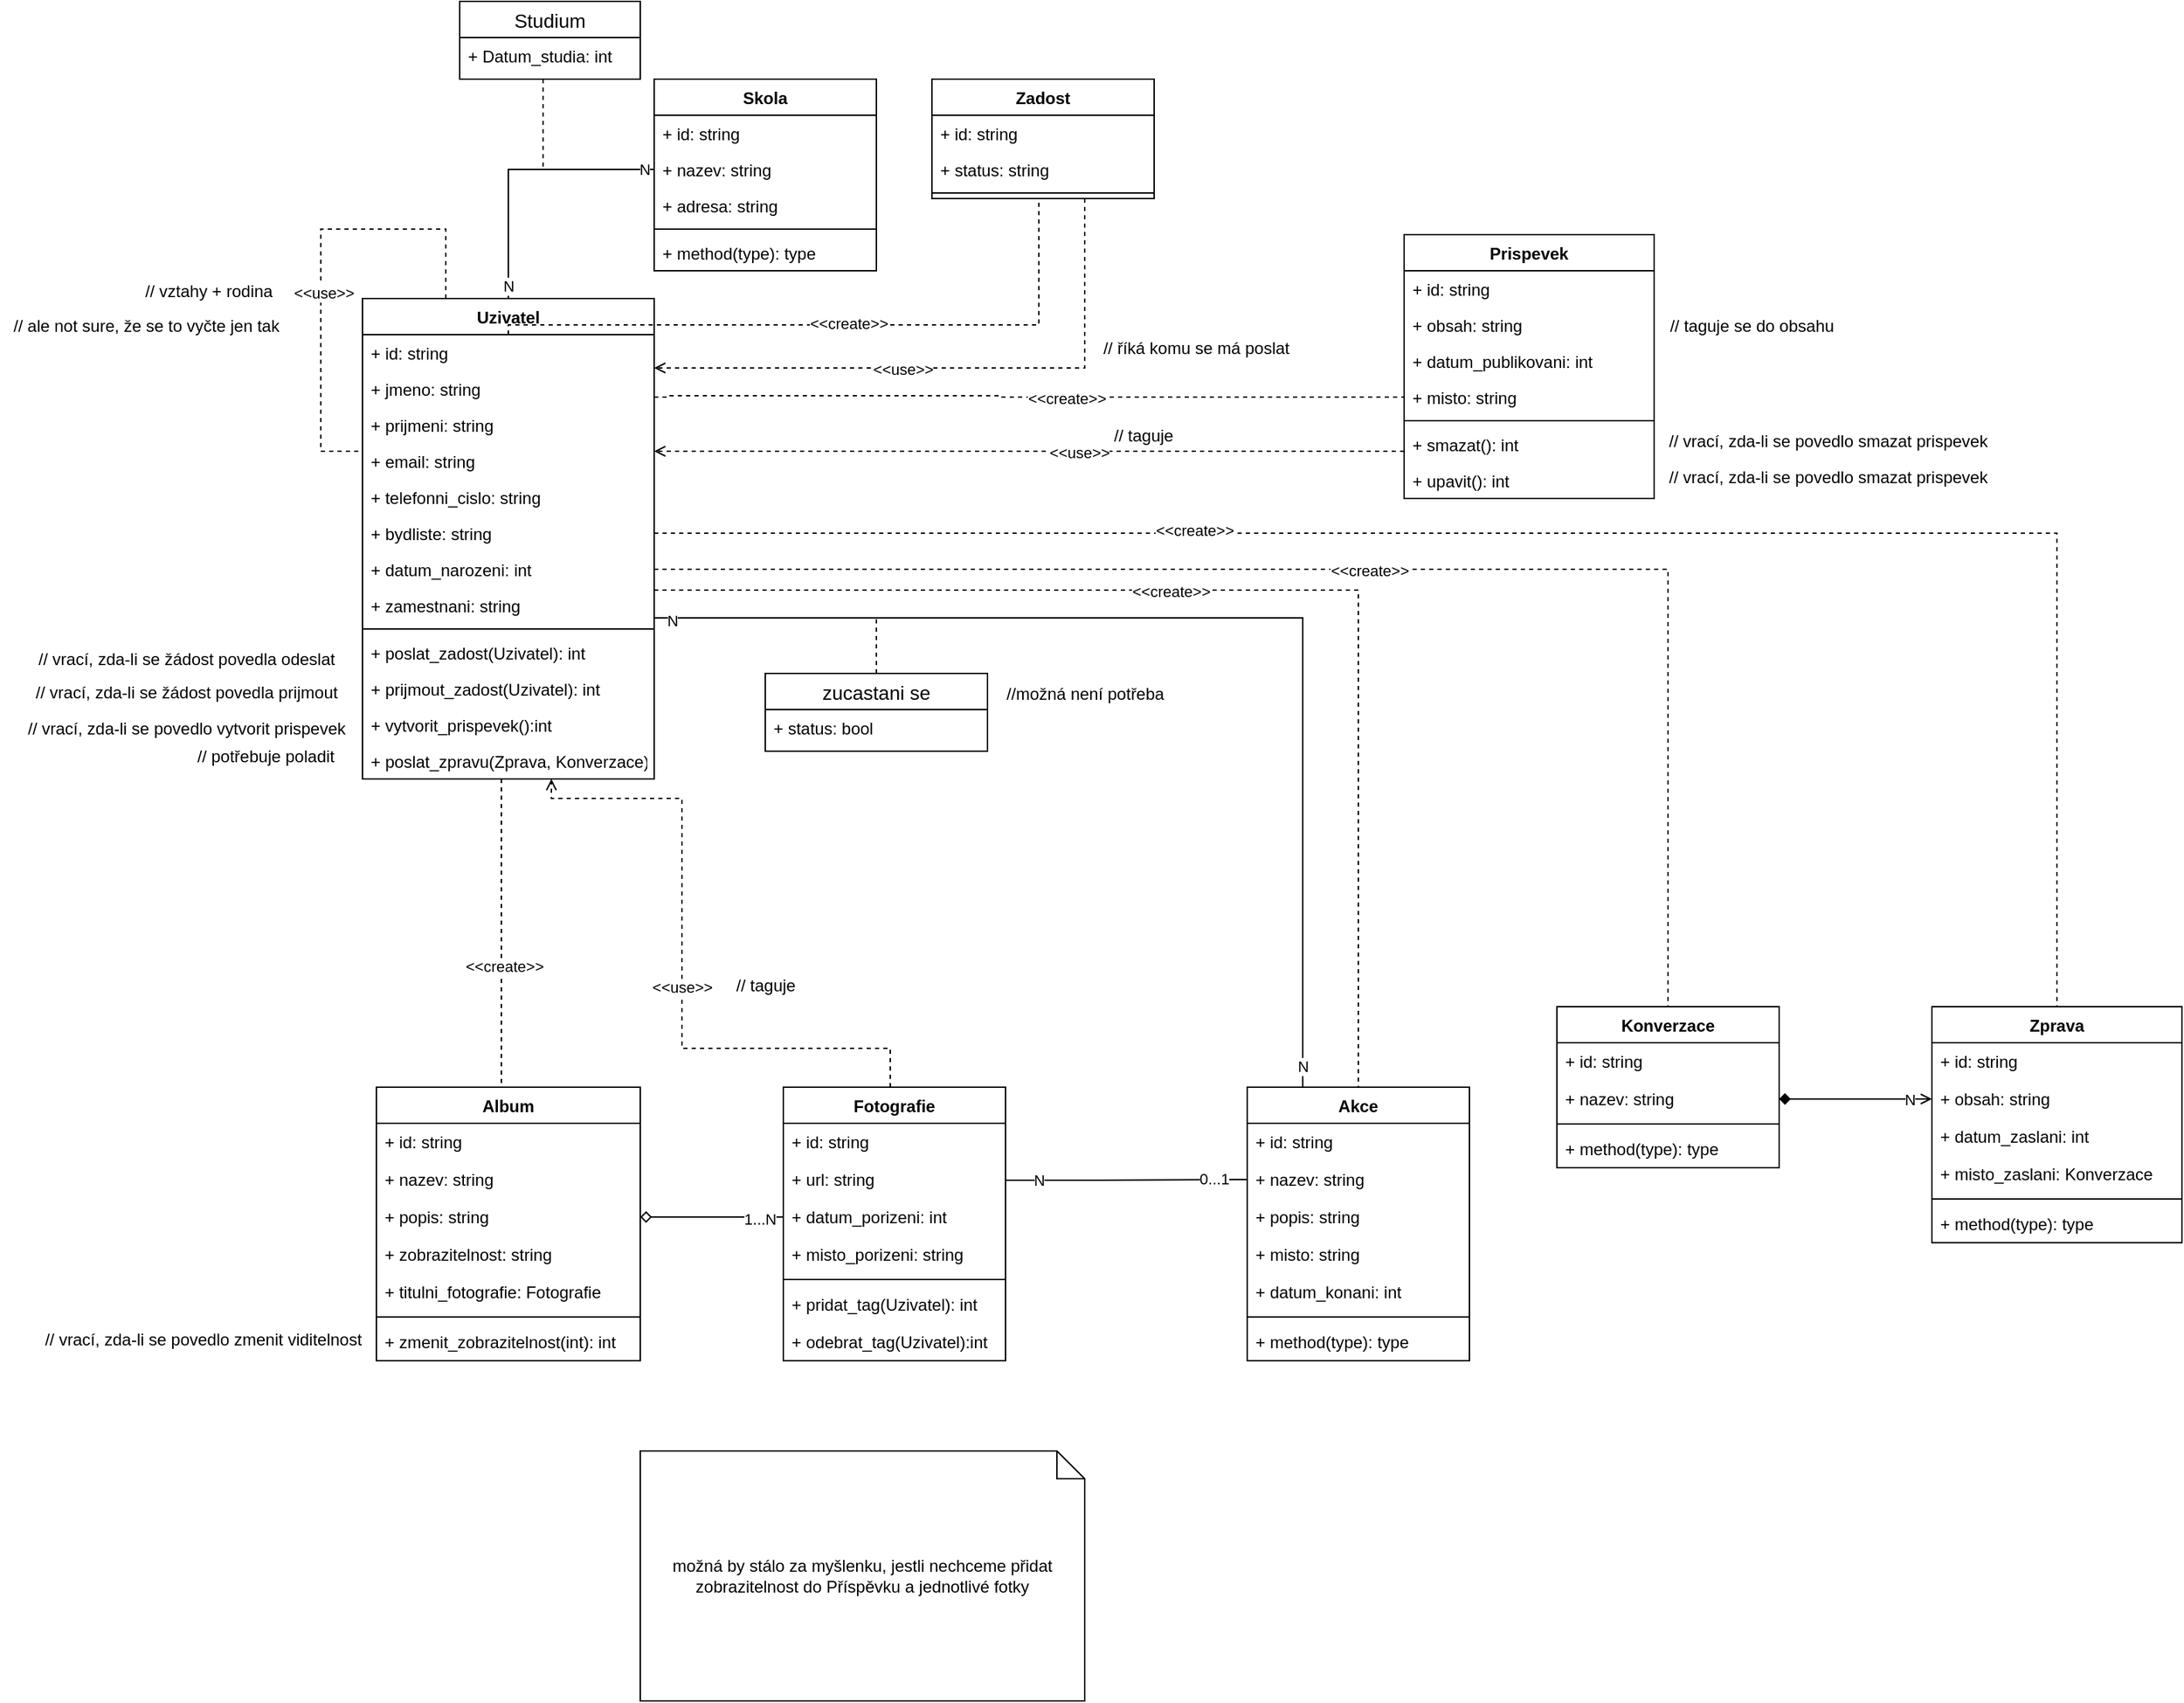 <mxfile version="20.3.0" type="device"><diagram id="ahfpM7nU-8rFgFRCxepS" name="Stránka-1"><mxGraphModel dx="2047" dy="1980" grid="1" gridSize="10" guides="1" tooltips="1" connect="1" arrows="1" fold="1" page="1" pageScale="1" pageWidth="827" pageHeight="1169" math="0" shadow="0"><root><mxCell id="0"/><mxCell id="1" parent="0"/><mxCell id="j2ixbCVCf6OGfGBavzqQ-22" style="edgeStyle=orthogonalEdgeStyle;rounded=0;orthogonalLoop=1;jettySize=auto;html=1;entryX=0;entryY=0.5;entryDx=0;entryDy=0;startArrow=none;startFill=0;endArrow=none;endFill=0;" edge="1" parent="1" source="51pEO4y-5-V5X2dyhXa4-27" target="51pEO4y-5-V5X2dyhXa4-32"><mxGeometry relative="1" as="geometry"/></mxCell><mxCell id="j2ixbCVCf6OGfGBavzqQ-37" value="N" style="edgeLabel;html=1;align=center;verticalAlign=middle;resizable=0;points=[];" vertex="1" connectable="0" parent="j2ixbCVCf6OGfGBavzqQ-22"><mxGeometry x="-0.909" relative="1" as="geometry"><mxPoint as="offset"/></mxGeometry></mxCell><mxCell id="j2ixbCVCf6OGfGBavzqQ-38" value="N" style="edgeLabel;html=1;align=center;verticalAlign=middle;resizable=0;points=[];" vertex="1" connectable="0" parent="j2ixbCVCf6OGfGBavzqQ-22"><mxGeometry x="0.923" relative="1" as="geometry"><mxPoint as="offset"/></mxGeometry></mxCell><mxCell id="51pEO4y-5-V5X2dyhXa4-27" value="Uzivatel" style="swimlane;fontStyle=1;align=center;verticalAlign=top;childLayout=stackLayout;horizontal=1;startSize=26;horizontalStack=0;resizeParent=1;resizeParentMax=0;resizeLast=0;collapsible=1;marginBottom=0;" parent="1" vertex="1"><mxGeometry x="30" y="140" width="210" height="346" as="geometry"/></mxCell><mxCell id="51pEO4y-5-V5X2dyhXa4-28" value="+ id: string" style="text;strokeColor=none;fillColor=none;align=left;verticalAlign=top;spacingLeft=4;spacingRight=4;overflow=hidden;rotatable=0;points=[[0,0.5],[1,0.5]];portConstraint=eastwest;" parent="51pEO4y-5-V5X2dyhXa4-27" vertex="1"><mxGeometry y="26" width="210" height="26" as="geometry"/></mxCell><mxCell id="51pEO4y-5-V5X2dyhXa4-70" value="+ jmeno: string" style="text;strokeColor=none;fillColor=none;align=left;verticalAlign=top;spacingLeft=4;spacingRight=4;overflow=hidden;rotatable=0;points=[[0,0.5],[1,0.5]];portConstraint=eastwest;" parent="51pEO4y-5-V5X2dyhXa4-27" vertex="1"><mxGeometry y="52" width="210" height="26" as="geometry"/></mxCell><mxCell id="51pEO4y-5-V5X2dyhXa4-63" value="+ prijmeni: string" style="text;strokeColor=none;fillColor=none;align=left;verticalAlign=top;spacingLeft=4;spacingRight=4;overflow=hidden;rotatable=0;points=[[0,0.5],[1,0.5]];portConstraint=eastwest;" parent="51pEO4y-5-V5X2dyhXa4-27" vertex="1"><mxGeometry y="78" width="210" height="26" as="geometry"/></mxCell><mxCell id="51pEO4y-5-V5X2dyhXa4-64" value="+ email: string" style="text;strokeColor=none;fillColor=none;align=left;verticalAlign=top;spacingLeft=4;spacingRight=4;overflow=hidden;rotatable=0;points=[[0,0.5],[1,0.5]];portConstraint=eastwest;" parent="51pEO4y-5-V5X2dyhXa4-27" vertex="1"><mxGeometry y="104" width="210" height="26" as="geometry"/></mxCell><mxCell id="51pEO4y-5-V5X2dyhXa4-65" value="+ telefonni_cislo: string" style="text;strokeColor=none;fillColor=none;align=left;verticalAlign=top;spacingLeft=4;spacingRight=4;overflow=hidden;rotatable=0;points=[[0,0.5],[1,0.5]];portConstraint=eastwest;" parent="51pEO4y-5-V5X2dyhXa4-27" vertex="1"><mxGeometry y="130" width="210" height="26" as="geometry"/></mxCell><mxCell id="51pEO4y-5-V5X2dyhXa4-66" value="+ bydliste: string" style="text;strokeColor=none;fillColor=none;align=left;verticalAlign=top;spacingLeft=4;spacingRight=4;overflow=hidden;rotatable=0;points=[[0,0.5],[1,0.5]];portConstraint=eastwest;" parent="51pEO4y-5-V5X2dyhXa4-27" vertex="1"><mxGeometry y="156" width="210" height="26" as="geometry"/></mxCell><mxCell id="51pEO4y-5-V5X2dyhXa4-67" value="+ datum_narozeni: int" style="text;strokeColor=none;fillColor=none;align=left;verticalAlign=top;spacingLeft=4;spacingRight=4;overflow=hidden;rotatable=0;points=[[0,0.5],[1,0.5]];portConstraint=eastwest;" parent="51pEO4y-5-V5X2dyhXa4-27" vertex="1"><mxGeometry y="182" width="210" height="26" as="geometry"/></mxCell><mxCell id="51pEO4y-5-V5X2dyhXa4-68" value="+ zamestnani: string" style="text;strokeColor=none;fillColor=none;align=left;verticalAlign=top;spacingLeft=4;spacingRight=4;overflow=hidden;rotatable=0;points=[[0,0.5],[1,0.5]];portConstraint=eastwest;" parent="51pEO4y-5-V5X2dyhXa4-27" vertex="1"><mxGeometry y="208" width="210" height="26" as="geometry"/></mxCell><mxCell id="51pEO4y-5-V5X2dyhXa4-29" value="" style="line;strokeWidth=1;fillColor=none;align=left;verticalAlign=middle;spacingTop=-1;spacingLeft=3;spacingRight=3;rotatable=0;labelPosition=right;points=[];portConstraint=eastwest;strokeColor=inherit;" parent="51pEO4y-5-V5X2dyhXa4-27" vertex="1"><mxGeometry y="234" width="210" height="8" as="geometry"/></mxCell><mxCell id="51pEO4y-5-V5X2dyhXa4-30" value="+ poslat_zadost(Uzivatel): int" style="text;strokeColor=none;fillColor=none;align=left;verticalAlign=top;spacingLeft=4;spacingRight=4;overflow=hidden;rotatable=0;points=[[0,0.5],[1,0.5]];portConstraint=eastwest;" parent="51pEO4y-5-V5X2dyhXa4-27" vertex="1"><mxGeometry y="242" width="210" height="26" as="geometry"/></mxCell><mxCell id="j2ixbCVCf6OGfGBavzqQ-55" value="+ prijmout_zadost(Uzivatel): int" style="text;strokeColor=none;fillColor=none;align=left;verticalAlign=top;spacingLeft=4;spacingRight=4;overflow=hidden;rotatable=0;points=[[0,0.5],[1,0.5]];portConstraint=eastwest;" vertex="1" parent="51pEO4y-5-V5X2dyhXa4-27"><mxGeometry y="268" width="210" height="26" as="geometry"/></mxCell><mxCell id="j2ixbCVCf6OGfGBavzqQ-61" value="+ vytvorit_prispevek():int" style="text;strokeColor=none;fillColor=none;align=left;verticalAlign=top;spacingLeft=4;spacingRight=4;overflow=hidden;rotatable=0;points=[[0,0.5],[1,0.5]];portConstraint=eastwest;" vertex="1" parent="51pEO4y-5-V5X2dyhXa4-27"><mxGeometry y="294" width="210" height="26" as="geometry"/></mxCell><mxCell id="j2ixbCVCf6OGfGBavzqQ-75" value="+ poslat_zpravu(Zprava, Konverzace):int" style="text;strokeColor=none;fillColor=none;align=left;verticalAlign=top;spacingLeft=4;spacingRight=4;overflow=hidden;rotatable=0;points=[[0,0.5],[1,0.5]];portConstraint=eastwest;" vertex="1" parent="51pEO4y-5-V5X2dyhXa4-27"><mxGeometry y="320" width="210" height="26" as="geometry"/></mxCell><mxCell id="j2ixbCVCf6OGfGBavzqQ-24" style="edgeStyle=orthogonalEdgeStyle;rounded=0;orthogonalLoop=1;jettySize=auto;html=1;entryX=0;entryY=0.5;entryDx=0;entryDy=0;dashed=1;startArrow=none;startFill=0;endArrow=none;endFill=0;" edge="1" parent="51pEO4y-5-V5X2dyhXa4-27" source="51pEO4y-5-V5X2dyhXa4-27" target="51pEO4y-5-V5X2dyhXa4-64"><mxGeometry relative="1" as="geometry"><Array as="points"><mxPoint x="60" y="-50"/><mxPoint x="-30" y="-50"/><mxPoint x="-30" y="110"/><mxPoint y="110"/></Array></mxGeometry></mxCell><mxCell id="j2ixbCVCf6OGfGBavzqQ-25" value="&amp;lt;&amp;lt;use&amp;gt;&amp;gt;" style="edgeLabel;html=1;align=center;verticalAlign=middle;resizable=0;points=[];" vertex="1" connectable="0" parent="j2ixbCVCf6OGfGBavzqQ-24"><mxGeometry x="0.105" y="2" relative="1" as="geometry"><mxPoint as="offset"/></mxGeometry></mxCell><mxCell id="51pEO4y-5-V5X2dyhXa4-31" value="Skola" style="swimlane;fontStyle=1;align=center;verticalAlign=top;childLayout=stackLayout;horizontal=1;startSize=26;horizontalStack=0;resizeParent=1;resizeParentMax=0;resizeLast=0;collapsible=1;marginBottom=0;" parent="1" vertex="1"><mxGeometry x="240" y="-18" width="160" height="138" as="geometry"/></mxCell><mxCell id="51pEO4y-5-V5X2dyhXa4-71" value="+ id: string" style="text;strokeColor=none;fillColor=none;align=left;verticalAlign=top;spacingLeft=4;spacingRight=4;overflow=hidden;rotatable=0;points=[[0,0.5],[1,0.5]];portConstraint=eastwest;" parent="51pEO4y-5-V5X2dyhXa4-31" vertex="1"><mxGeometry y="26" width="160" height="26" as="geometry"/></mxCell><mxCell id="51pEO4y-5-V5X2dyhXa4-32" value="+ nazev: string" style="text;strokeColor=none;fillColor=none;align=left;verticalAlign=top;spacingLeft=4;spacingRight=4;overflow=hidden;rotatable=0;points=[[0,0.5],[1,0.5]];portConstraint=eastwest;" parent="51pEO4y-5-V5X2dyhXa4-31" vertex="1"><mxGeometry y="52" width="160" height="26" as="geometry"/></mxCell><mxCell id="51pEO4y-5-V5X2dyhXa4-69" value="+ adresa: string" style="text;strokeColor=none;fillColor=none;align=left;verticalAlign=top;spacingLeft=4;spacingRight=4;overflow=hidden;rotatable=0;points=[[0,0.5],[1,0.5]];portConstraint=eastwest;" parent="51pEO4y-5-V5X2dyhXa4-31" vertex="1"><mxGeometry y="78" width="160" height="26" as="geometry"/></mxCell><mxCell id="51pEO4y-5-V5X2dyhXa4-33" value="" style="line;strokeWidth=1;fillColor=none;align=left;verticalAlign=middle;spacingTop=-1;spacingLeft=3;spacingRight=3;rotatable=0;labelPosition=right;points=[];portConstraint=eastwest;strokeColor=inherit;" parent="51pEO4y-5-V5X2dyhXa4-31" vertex="1"><mxGeometry y="104" width="160" height="8" as="geometry"/></mxCell><mxCell id="51pEO4y-5-V5X2dyhXa4-34" value="+ method(type): type" style="text;strokeColor=none;fillColor=none;align=left;verticalAlign=top;spacingLeft=4;spacingRight=4;overflow=hidden;rotatable=0;points=[[0,0.5],[1,0.5]];portConstraint=eastwest;" parent="51pEO4y-5-V5X2dyhXa4-31" vertex="1"><mxGeometry y="112" width="160" height="26" as="geometry"/></mxCell><mxCell id="j2ixbCVCf6OGfGBavzqQ-46" style="edgeStyle=orthogonalEdgeStyle;rounded=0;orthogonalLoop=1;jettySize=auto;html=1;dashed=1;startArrow=none;startFill=0;endArrow=open;endFill=0;" edge="1" parent="1" source="51pEO4y-5-V5X2dyhXa4-35" target="51pEO4y-5-V5X2dyhXa4-27"><mxGeometry relative="1" as="geometry"><Array as="points"><mxPoint x="550" y="190"/></Array></mxGeometry></mxCell><mxCell id="j2ixbCVCf6OGfGBavzqQ-48" value="&amp;lt;&amp;lt;use&amp;gt;&amp;gt;" style="edgeLabel;html=1;align=center;verticalAlign=middle;resizable=0;points=[];" vertex="1" connectable="0" parent="j2ixbCVCf6OGfGBavzqQ-46"><mxGeometry x="0.172" y="1" relative="1" as="geometry"><mxPoint as="offset"/></mxGeometry></mxCell><mxCell id="51pEO4y-5-V5X2dyhXa4-35" value="Zadost" style="swimlane;fontStyle=1;align=center;verticalAlign=top;childLayout=stackLayout;horizontal=1;startSize=26;horizontalStack=0;resizeParent=1;resizeParentMax=0;resizeLast=0;collapsible=1;marginBottom=0;" parent="1" vertex="1"><mxGeometry x="440" y="-18" width="160" height="86" as="geometry"/></mxCell><mxCell id="51pEO4y-5-V5X2dyhXa4-36" value="+ id: string" style="text;strokeColor=none;fillColor=none;align=left;verticalAlign=top;spacingLeft=4;spacingRight=4;overflow=hidden;rotatable=0;points=[[0,0.5],[1,0.5]];portConstraint=eastwest;" parent="51pEO4y-5-V5X2dyhXa4-35" vertex="1"><mxGeometry y="26" width="160" height="26" as="geometry"/></mxCell><mxCell id="51pEO4y-5-V5X2dyhXa4-72" value="+ status: string" style="text;strokeColor=none;fillColor=none;align=left;verticalAlign=top;spacingLeft=4;spacingRight=4;overflow=hidden;rotatable=0;points=[[0,0.5],[1,0.5]];portConstraint=eastwest;" parent="51pEO4y-5-V5X2dyhXa4-35" vertex="1"><mxGeometry y="52" width="160" height="26" as="geometry"/></mxCell><mxCell id="51pEO4y-5-V5X2dyhXa4-37" value="" style="line;strokeWidth=1;fillColor=none;align=left;verticalAlign=middle;spacingTop=-1;spacingLeft=3;spacingRight=3;rotatable=0;labelPosition=right;points=[];portConstraint=eastwest;strokeColor=inherit;" parent="51pEO4y-5-V5X2dyhXa4-35" vertex="1"><mxGeometry y="78" width="160" height="8" as="geometry"/></mxCell><mxCell id="51pEO4y-5-V5X2dyhXa4-39" value="Prispevek" style="swimlane;fontStyle=1;align=center;verticalAlign=top;childLayout=stackLayout;horizontal=1;startSize=26;horizontalStack=0;resizeParent=1;resizeParentMax=0;resizeLast=0;collapsible=1;marginBottom=0;" parent="1" vertex="1"><mxGeometry x="780" y="94" width="180" height="190" as="geometry"/></mxCell><mxCell id="51pEO4y-5-V5X2dyhXa4-40" value="+ id: string" style="text;strokeColor=none;fillColor=none;align=left;verticalAlign=top;spacingLeft=4;spacingRight=4;overflow=hidden;rotatable=0;points=[[0,0.5],[1,0.5]];portConstraint=eastwest;" parent="51pEO4y-5-V5X2dyhXa4-39" vertex="1"><mxGeometry y="26" width="180" height="26" as="geometry"/></mxCell><mxCell id="51pEO4y-5-V5X2dyhXa4-73" value="+ obsah: string" style="text;strokeColor=none;fillColor=none;align=left;verticalAlign=top;spacingLeft=4;spacingRight=4;overflow=hidden;rotatable=0;points=[[0,0.5],[1,0.5]];portConstraint=eastwest;" parent="51pEO4y-5-V5X2dyhXa4-39" vertex="1"><mxGeometry y="52" width="180" height="26" as="geometry"/></mxCell><mxCell id="51pEO4y-5-V5X2dyhXa4-74" value="+ datum_publikovani: int" style="text;strokeColor=none;fillColor=none;align=left;verticalAlign=top;spacingLeft=4;spacingRight=4;overflow=hidden;rotatable=0;points=[[0,0.5],[1,0.5]];portConstraint=eastwest;" parent="51pEO4y-5-V5X2dyhXa4-39" vertex="1"><mxGeometry y="78" width="180" height="26" as="geometry"/></mxCell><mxCell id="51pEO4y-5-V5X2dyhXa4-75" value="+ misto: string" style="text;strokeColor=none;fillColor=none;align=left;verticalAlign=top;spacingLeft=4;spacingRight=4;overflow=hidden;rotatable=0;points=[[0,0.5],[1,0.5]];portConstraint=eastwest;" parent="51pEO4y-5-V5X2dyhXa4-39" vertex="1"><mxGeometry y="104" width="180" height="26" as="geometry"/></mxCell><mxCell id="51pEO4y-5-V5X2dyhXa4-41" value="" style="line;strokeWidth=1;fillColor=none;align=left;verticalAlign=middle;spacingTop=-1;spacingLeft=3;spacingRight=3;rotatable=0;labelPosition=right;points=[];portConstraint=eastwest;strokeColor=inherit;" parent="51pEO4y-5-V5X2dyhXa4-39" vertex="1"><mxGeometry y="130" width="180" height="8" as="geometry"/></mxCell><mxCell id="51pEO4y-5-V5X2dyhXa4-42" value="+ smazat(): int" style="text;strokeColor=none;fillColor=none;align=left;verticalAlign=top;spacingLeft=4;spacingRight=4;overflow=hidden;rotatable=0;points=[[0,0.5],[1,0.5]];portConstraint=eastwest;" parent="51pEO4y-5-V5X2dyhXa4-39" vertex="1"><mxGeometry y="138" width="180" height="26" as="geometry"/></mxCell><mxCell id="j2ixbCVCf6OGfGBavzqQ-64" value="+ upavit(): int" style="text;strokeColor=none;fillColor=none;align=left;verticalAlign=top;spacingLeft=4;spacingRight=4;overflow=hidden;rotatable=0;points=[[0,0.5],[1,0.5]];portConstraint=eastwest;" vertex="1" parent="51pEO4y-5-V5X2dyhXa4-39"><mxGeometry y="164" width="180" height="26" as="geometry"/></mxCell><mxCell id="51pEO4y-5-V5X2dyhXa4-43" value="Album" style="swimlane;fontStyle=1;align=center;verticalAlign=top;childLayout=stackLayout;horizontal=1;startSize=26;horizontalStack=0;resizeParent=1;resizeParentMax=0;resizeLast=0;collapsible=1;marginBottom=0;" parent="1" vertex="1"><mxGeometry x="40" y="708" width="190" height="197" as="geometry"/></mxCell><mxCell id="51pEO4y-5-V5X2dyhXa4-44" value="+ id: string" style="text;strokeColor=none;fillColor=none;align=left;verticalAlign=top;spacingLeft=4;spacingRight=4;overflow=hidden;rotatable=0;points=[[0,0.5],[1,0.5]];portConstraint=eastwest;" parent="51pEO4y-5-V5X2dyhXa4-43" vertex="1"><mxGeometry y="26" width="190" height="27" as="geometry"/></mxCell><mxCell id="51pEO4y-5-V5X2dyhXa4-76" value="+ nazev: string" style="text;strokeColor=none;fillColor=none;align=left;verticalAlign=top;spacingLeft=4;spacingRight=4;overflow=hidden;rotatable=0;points=[[0,0.5],[1,0.5]];portConstraint=eastwest;" parent="51pEO4y-5-V5X2dyhXa4-43" vertex="1"><mxGeometry y="53" width="190" height="27" as="geometry"/></mxCell><mxCell id="51pEO4y-5-V5X2dyhXa4-77" value="+ popis: string" style="text;strokeColor=none;fillColor=none;align=left;verticalAlign=top;spacingLeft=4;spacingRight=4;overflow=hidden;rotatable=0;points=[[0,0.5],[1,0.5]];portConstraint=eastwest;" parent="51pEO4y-5-V5X2dyhXa4-43" vertex="1"><mxGeometry y="80" width="190" height="27" as="geometry"/></mxCell><mxCell id="51pEO4y-5-V5X2dyhXa4-79" value="+ zobrazitelnost: string" style="text;strokeColor=none;fillColor=none;align=left;verticalAlign=top;spacingLeft=4;spacingRight=4;overflow=hidden;rotatable=0;points=[[0,0.5],[1,0.5]];portConstraint=eastwest;" parent="51pEO4y-5-V5X2dyhXa4-43" vertex="1"><mxGeometry y="107" width="190" height="27" as="geometry"/></mxCell><mxCell id="51pEO4y-5-V5X2dyhXa4-80" value="+ titulni_fotografie: Fotografie" style="text;strokeColor=none;fillColor=none;align=left;verticalAlign=top;spacingLeft=4;spacingRight=4;overflow=hidden;rotatable=0;points=[[0,0.5],[1,0.5]];portConstraint=eastwest;" parent="51pEO4y-5-V5X2dyhXa4-43" vertex="1"><mxGeometry y="134" width="190" height="27" as="geometry"/></mxCell><mxCell id="51pEO4y-5-V5X2dyhXa4-45" value="" style="line;strokeWidth=1;fillColor=none;align=left;verticalAlign=middle;spacingTop=-1;spacingLeft=3;spacingRight=3;rotatable=0;labelPosition=right;points=[];portConstraint=eastwest;strokeColor=inherit;" parent="51pEO4y-5-V5X2dyhXa4-43" vertex="1"><mxGeometry y="161" width="190" height="9" as="geometry"/></mxCell><mxCell id="51pEO4y-5-V5X2dyhXa4-46" value="+ zmenit_zobrazitelnost(int): int " style="text;strokeColor=none;fillColor=none;align=left;verticalAlign=top;spacingLeft=4;spacingRight=4;overflow=hidden;rotatable=0;points=[[0,0.5],[1,0.5]];portConstraint=eastwest;" parent="51pEO4y-5-V5X2dyhXa4-43" vertex="1"><mxGeometry y="170" width="190" height="27" as="geometry"/></mxCell><mxCell id="j2ixbCVCf6OGfGBavzqQ-71" style="edgeStyle=orthogonalEdgeStyle;rounded=0;orthogonalLoop=1;jettySize=auto;html=1;dashed=1;startArrow=none;startFill=0;endArrow=open;endFill=0;" edge="1" parent="1" source="51pEO4y-5-V5X2dyhXa4-47" target="51pEO4y-5-V5X2dyhXa4-27"><mxGeometry relative="1" as="geometry"><mxPoint x="449" y="708.0" as="sourcePoint"/><mxPoint x="166.059" y="440" as="targetPoint"/><Array as="points"><mxPoint x="410" y="680"/><mxPoint x="260" y="680"/><mxPoint x="260" y="500"/><mxPoint x="166" y="500"/></Array></mxGeometry></mxCell><mxCell id="j2ixbCVCf6OGfGBavzqQ-72" value="&amp;lt;&amp;lt;use&amp;gt;&amp;gt;" style="edgeLabel;html=1;align=center;verticalAlign=middle;resizable=0;points=[];" vertex="1" connectable="0" parent="j2ixbCVCf6OGfGBavzqQ-71"><mxGeometry x="-0.044" relative="1" as="geometry"><mxPoint as="offset"/></mxGeometry></mxCell><mxCell id="51pEO4y-5-V5X2dyhXa4-47" value="Fotografie" style="swimlane;fontStyle=1;align=center;verticalAlign=top;childLayout=stackLayout;horizontal=1;startSize=26;horizontalStack=0;resizeParent=1;resizeParentMax=0;resizeLast=0;collapsible=1;marginBottom=0;" parent="1" vertex="1"><mxGeometry x="333" y="708" width="160" height="197" as="geometry"/></mxCell><mxCell id="51pEO4y-5-V5X2dyhXa4-48" value="+ id: string" style="text;strokeColor=none;fillColor=none;align=left;verticalAlign=top;spacingLeft=4;spacingRight=4;overflow=hidden;rotatable=0;points=[[0,0.5],[1,0.5]];portConstraint=eastwest;" parent="51pEO4y-5-V5X2dyhXa4-47" vertex="1"><mxGeometry y="26" width="160" height="27" as="geometry"/></mxCell><mxCell id="51pEO4y-5-V5X2dyhXa4-81" value="+ url: string" style="text;strokeColor=none;fillColor=none;align=left;verticalAlign=top;spacingLeft=4;spacingRight=4;overflow=hidden;rotatable=0;points=[[0,0.5],[1,0.5]];portConstraint=eastwest;" parent="51pEO4y-5-V5X2dyhXa4-47" vertex="1"><mxGeometry y="53" width="160" height="27" as="geometry"/></mxCell><mxCell id="51pEO4y-5-V5X2dyhXa4-82" value="+ datum_porizeni: int" style="text;strokeColor=none;fillColor=none;align=left;verticalAlign=top;spacingLeft=4;spacingRight=4;overflow=hidden;rotatable=0;points=[[0,0.5],[1,0.5]];portConstraint=eastwest;" parent="51pEO4y-5-V5X2dyhXa4-47" vertex="1"><mxGeometry y="80" width="160" height="27" as="geometry"/></mxCell><mxCell id="51pEO4y-5-V5X2dyhXa4-83" value="+ misto_porizeni: string" style="text;strokeColor=none;fillColor=none;align=left;verticalAlign=top;spacingLeft=4;spacingRight=4;overflow=hidden;rotatable=0;points=[[0,0.5],[1,0.5]];portConstraint=eastwest;" parent="51pEO4y-5-V5X2dyhXa4-47" vertex="1"><mxGeometry y="107" width="160" height="27" as="geometry"/></mxCell><mxCell id="51pEO4y-5-V5X2dyhXa4-49" value="" style="line;strokeWidth=1;fillColor=none;align=left;verticalAlign=middle;spacingTop=-1;spacingLeft=3;spacingRight=3;rotatable=0;labelPosition=right;points=[];portConstraint=eastwest;strokeColor=inherit;" parent="51pEO4y-5-V5X2dyhXa4-47" vertex="1"><mxGeometry y="134" width="160" height="9" as="geometry"/></mxCell><mxCell id="51pEO4y-5-V5X2dyhXa4-50" value="+ pridat_tag(Uzivatel): int" style="text;strokeColor=none;fillColor=none;align=left;verticalAlign=top;spacingLeft=4;spacingRight=4;overflow=hidden;rotatable=0;points=[[0,0.5],[1,0.5]];portConstraint=eastwest;" parent="51pEO4y-5-V5X2dyhXa4-47" vertex="1"><mxGeometry y="143" width="160" height="27" as="geometry"/></mxCell><mxCell id="j2ixbCVCf6OGfGBavzqQ-74" value="+ odebrat_tag(Uzivatel):int" style="text;strokeColor=none;fillColor=none;align=left;verticalAlign=top;spacingLeft=4;spacingRight=4;overflow=hidden;rotatable=0;points=[[0,0.5],[1,0.5]];portConstraint=eastwest;" vertex="1" parent="51pEO4y-5-V5X2dyhXa4-47"><mxGeometry y="170" width="160" height="27" as="geometry"/></mxCell><mxCell id="51pEO4y-5-V5X2dyhXa4-51" value="Akce" style="swimlane;fontStyle=1;align=center;verticalAlign=top;childLayout=stackLayout;horizontal=1;startSize=26;horizontalStack=0;resizeParent=1;resizeParentMax=0;resizeLast=0;collapsible=1;marginBottom=0;" parent="1" vertex="1"><mxGeometry x="667" y="708" width="160" height="197" as="geometry"/></mxCell><mxCell id="51pEO4y-5-V5X2dyhXa4-52" value="+ id: string" style="text;strokeColor=none;fillColor=none;align=left;verticalAlign=top;spacingLeft=4;spacingRight=4;overflow=hidden;rotatable=0;points=[[0,0.5],[1,0.5]];portConstraint=eastwest;" parent="51pEO4y-5-V5X2dyhXa4-51" vertex="1"><mxGeometry y="26" width="160" height="27" as="geometry"/></mxCell><mxCell id="51pEO4y-5-V5X2dyhXa4-84" value="+ nazev: string" style="text;strokeColor=none;fillColor=none;align=left;verticalAlign=top;spacingLeft=4;spacingRight=4;overflow=hidden;rotatable=0;points=[[0,0.5],[1,0.5]];portConstraint=eastwest;" parent="51pEO4y-5-V5X2dyhXa4-51" vertex="1"><mxGeometry y="53" width="160" height="27" as="geometry"/></mxCell><mxCell id="51pEO4y-5-V5X2dyhXa4-85" value="+ popis: string" style="text;strokeColor=none;fillColor=none;align=left;verticalAlign=top;spacingLeft=4;spacingRight=4;overflow=hidden;rotatable=0;points=[[0,0.5],[1,0.5]];portConstraint=eastwest;" parent="51pEO4y-5-V5X2dyhXa4-51" vertex="1"><mxGeometry y="80" width="160" height="27" as="geometry"/></mxCell><mxCell id="51pEO4y-5-V5X2dyhXa4-86" value="+ misto: string" style="text;strokeColor=none;fillColor=none;align=left;verticalAlign=top;spacingLeft=4;spacingRight=4;overflow=hidden;rotatable=0;points=[[0,0.5],[1,0.5]];portConstraint=eastwest;" parent="51pEO4y-5-V5X2dyhXa4-51" vertex="1"><mxGeometry y="107" width="160" height="27" as="geometry"/></mxCell><mxCell id="51pEO4y-5-V5X2dyhXa4-87" value="+ datum_konani: int" style="text;strokeColor=none;fillColor=none;align=left;verticalAlign=top;spacingLeft=4;spacingRight=4;overflow=hidden;rotatable=0;points=[[0,0.5],[1,0.5]];portConstraint=eastwest;" parent="51pEO4y-5-V5X2dyhXa4-51" vertex="1"><mxGeometry y="134" width="160" height="27" as="geometry"/></mxCell><mxCell id="51pEO4y-5-V5X2dyhXa4-53" value="" style="line;strokeWidth=1;fillColor=none;align=left;verticalAlign=middle;spacingTop=-1;spacingLeft=3;spacingRight=3;rotatable=0;labelPosition=right;points=[];portConstraint=eastwest;strokeColor=inherit;" parent="51pEO4y-5-V5X2dyhXa4-51" vertex="1"><mxGeometry y="161" width="160" height="9" as="geometry"/></mxCell><mxCell id="51pEO4y-5-V5X2dyhXa4-54" value="+ method(type): type" style="text;strokeColor=none;fillColor=none;align=left;verticalAlign=top;spacingLeft=4;spacingRight=4;overflow=hidden;rotatable=0;points=[[0,0.5],[1,0.5]];portConstraint=eastwest;" parent="51pEO4y-5-V5X2dyhXa4-51" vertex="1"><mxGeometry y="170" width="160" height="27" as="geometry"/></mxCell><mxCell id="51pEO4y-5-V5X2dyhXa4-55" value="Konverzace" style="swimlane;fontStyle=1;align=center;verticalAlign=top;childLayout=stackLayout;horizontal=1;startSize=26;horizontalStack=0;resizeParent=1;resizeParentMax=0;resizeLast=0;collapsible=1;marginBottom=0;" parent="1" vertex="1"><mxGeometry x="890" y="650" width="160" height="116" as="geometry"/></mxCell><mxCell id="51pEO4y-5-V5X2dyhXa4-56" value="+ id: string" style="text;strokeColor=none;fillColor=none;align=left;verticalAlign=top;spacingLeft=4;spacingRight=4;overflow=hidden;rotatable=0;points=[[0,0.5],[1,0.5]];portConstraint=eastwest;" parent="51pEO4y-5-V5X2dyhXa4-55" vertex="1"><mxGeometry y="26" width="160" height="27" as="geometry"/></mxCell><mxCell id="51pEO4y-5-V5X2dyhXa4-88" value="+ nazev: string" style="text;strokeColor=none;fillColor=none;align=left;verticalAlign=top;spacingLeft=4;spacingRight=4;overflow=hidden;rotatable=0;points=[[0,0.5],[1,0.5]];portConstraint=eastwest;" parent="51pEO4y-5-V5X2dyhXa4-55" vertex="1"><mxGeometry y="53" width="160" height="27" as="geometry"/></mxCell><mxCell id="51pEO4y-5-V5X2dyhXa4-57" value="" style="line;strokeWidth=1;fillColor=none;align=left;verticalAlign=middle;spacingTop=-1;spacingLeft=3;spacingRight=3;rotatable=0;labelPosition=right;points=[];portConstraint=eastwest;strokeColor=inherit;" parent="51pEO4y-5-V5X2dyhXa4-55" vertex="1"><mxGeometry y="80" width="160" height="9" as="geometry"/></mxCell><mxCell id="51pEO4y-5-V5X2dyhXa4-58" value="+ method(type): type" style="text;strokeColor=none;fillColor=none;align=left;verticalAlign=top;spacingLeft=4;spacingRight=4;overflow=hidden;rotatable=0;points=[[0,0.5],[1,0.5]];portConstraint=eastwest;" parent="51pEO4y-5-V5X2dyhXa4-55" vertex="1"><mxGeometry y="89" width="160" height="27" as="geometry"/></mxCell><mxCell id="51pEO4y-5-V5X2dyhXa4-59" value="Zprava" style="swimlane;fontStyle=1;align=center;verticalAlign=top;childLayout=stackLayout;horizontal=1;startSize=26;horizontalStack=0;resizeParent=1;resizeParentMax=0;resizeLast=0;collapsible=1;marginBottom=0;" parent="1" vertex="1"><mxGeometry x="1160" y="650" width="180" height="170" as="geometry"/></mxCell><mxCell id="51pEO4y-5-V5X2dyhXa4-60" value="+ id: string" style="text;strokeColor=none;fillColor=none;align=left;verticalAlign=top;spacingLeft=4;spacingRight=4;overflow=hidden;rotatable=0;points=[[0,0.5],[1,0.5]];portConstraint=eastwest;" parent="51pEO4y-5-V5X2dyhXa4-59" vertex="1"><mxGeometry y="26" width="180" height="27" as="geometry"/></mxCell><mxCell id="51pEO4y-5-V5X2dyhXa4-89" value="+ obsah: string" style="text;strokeColor=none;fillColor=none;align=left;verticalAlign=top;spacingLeft=4;spacingRight=4;overflow=hidden;rotatable=0;points=[[0,0.5],[1,0.5]];portConstraint=eastwest;" parent="51pEO4y-5-V5X2dyhXa4-59" vertex="1"><mxGeometry y="53" width="180" height="27" as="geometry"/></mxCell><mxCell id="51pEO4y-5-V5X2dyhXa4-90" value="+ datum_zaslani: int" style="text;strokeColor=none;fillColor=none;align=left;verticalAlign=top;spacingLeft=4;spacingRight=4;overflow=hidden;rotatable=0;points=[[0,0.5],[1,0.5]];portConstraint=eastwest;" parent="51pEO4y-5-V5X2dyhXa4-59" vertex="1"><mxGeometry y="80" width="180" height="27" as="geometry"/></mxCell><mxCell id="51pEO4y-5-V5X2dyhXa4-91" value="+ misto_zaslani: Konverzace" style="text;strokeColor=none;fillColor=none;align=left;verticalAlign=top;spacingLeft=4;spacingRight=4;overflow=hidden;rotatable=0;points=[[0,0.5],[1,0.5]];portConstraint=eastwest;" parent="51pEO4y-5-V5X2dyhXa4-59" vertex="1"><mxGeometry y="107" width="180" height="27" as="geometry"/></mxCell><mxCell id="51pEO4y-5-V5X2dyhXa4-61" value="" style="line;strokeWidth=1;fillColor=none;align=left;verticalAlign=middle;spacingTop=-1;spacingLeft=3;spacingRight=3;rotatable=0;labelPosition=right;points=[];portConstraint=eastwest;strokeColor=inherit;" parent="51pEO4y-5-V5X2dyhXa4-59" vertex="1"><mxGeometry y="134" width="180" height="9" as="geometry"/></mxCell><mxCell id="51pEO4y-5-V5X2dyhXa4-62" value="+ method(type): type" style="text;strokeColor=none;fillColor=none;align=left;verticalAlign=top;spacingLeft=4;spacingRight=4;overflow=hidden;rotatable=0;points=[[0,0.5],[1,0.5]];portConstraint=eastwest;" parent="51pEO4y-5-V5X2dyhXa4-59" vertex="1"><mxGeometry y="143" width="180" height="27" as="geometry"/></mxCell><mxCell id="j2ixbCVCf6OGfGBavzqQ-2" style="edgeStyle=orthogonalEdgeStyle;rounded=0;orthogonalLoop=1;jettySize=auto;html=1;entryX=0;entryY=0.5;entryDx=0;entryDy=0;dashed=1;endArrow=none;endFill=0;" edge="1" parent="1" source="51pEO4y-5-V5X2dyhXa4-27" target="51pEO4y-5-V5X2dyhXa4-75"><mxGeometry relative="1" as="geometry"><mxPoint x="250" y="230" as="sourcePoint"/><Array as="points"><mxPoint x="250" y="211"/><mxPoint x="250" y="210"/><mxPoint x="490" y="210"/><mxPoint x="490" y="211"/></Array></mxGeometry></mxCell><mxCell id="j2ixbCVCf6OGfGBavzqQ-4" value="&amp;lt;&amp;lt;create&amp;gt;&amp;gt;" style="edgeLabel;html=1;align=center;verticalAlign=middle;resizable=0;points=[];" vertex="1" connectable="0" parent="j2ixbCVCf6OGfGBavzqQ-2"><mxGeometry x="0.102" y="-1" relative="1" as="geometry"><mxPoint as="offset"/></mxGeometry></mxCell><mxCell id="j2ixbCVCf6OGfGBavzqQ-5" style="edgeStyle=orthogonalEdgeStyle;rounded=0;orthogonalLoop=1;jettySize=auto;html=1;dashed=1;endArrow=none;endFill=0;" edge="1" parent="1" source="51pEO4y-5-V5X2dyhXa4-27" target="51pEO4y-5-V5X2dyhXa4-43"><mxGeometry relative="1" as="geometry"><Array as="points"><mxPoint x="130" y="670"/><mxPoint x="130" y="670"/></Array></mxGeometry></mxCell><mxCell id="j2ixbCVCf6OGfGBavzqQ-6" value="&amp;lt;&amp;lt;create&amp;gt;&amp;gt;" style="edgeLabel;html=1;align=center;verticalAlign=middle;resizable=0;points=[];" vertex="1" connectable="0" parent="j2ixbCVCf6OGfGBavzqQ-5"><mxGeometry x="0.214" y="2" relative="1" as="geometry"><mxPoint as="offset"/></mxGeometry></mxCell><mxCell id="j2ixbCVCf6OGfGBavzqQ-7" style="edgeStyle=orthogonalEdgeStyle;rounded=0;orthogonalLoop=1;jettySize=auto;html=1;entryX=0;entryY=0.5;entryDx=0;entryDy=0;endArrow=none;endFill=0;startArrow=diamond;startFill=0;" edge="1" parent="1" source="51pEO4y-5-V5X2dyhXa4-77" target="51pEO4y-5-V5X2dyhXa4-82"><mxGeometry relative="1" as="geometry"/></mxCell><mxCell id="j2ixbCVCf6OGfGBavzqQ-18" value="1...N" style="edgeLabel;html=1;align=center;verticalAlign=middle;resizable=0;points=[];" vertex="1" connectable="0" parent="j2ixbCVCf6OGfGBavzqQ-7"><mxGeometry x="0.669" y="-1" relative="1" as="geometry"><mxPoint as="offset"/></mxGeometry></mxCell><mxCell id="j2ixbCVCf6OGfGBavzqQ-8" style="edgeStyle=orthogonalEdgeStyle;rounded=0;orthogonalLoop=1;jettySize=auto;html=1;entryX=0.5;entryY=0;entryDx=0;entryDy=0;startArrow=none;startFill=0;endArrow=none;endFill=0;dashed=1;" edge="1" parent="1" source="51pEO4y-5-V5X2dyhXa4-68" target="51pEO4y-5-V5X2dyhXa4-51"><mxGeometry relative="1" as="geometry"><Array as="points"><mxPoint x="747" y="350"/></Array></mxGeometry></mxCell><mxCell id="j2ixbCVCf6OGfGBavzqQ-9" value="&amp;lt;&amp;lt;create&amp;gt;&amp;gt;" style="edgeLabel;html=1;align=center;verticalAlign=middle;resizable=0;points=[];" vertex="1" connectable="0" parent="j2ixbCVCf6OGfGBavzqQ-8"><mxGeometry x="-0.141" y="-1" relative="1" as="geometry"><mxPoint as="offset"/></mxGeometry></mxCell><mxCell id="j2ixbCVCf6OGfGBavzqQ-10" style="edgeStyle=orthogonalEdgeStyle;rounded=0;orthogonalLoop=1;jettySize=auto;html=1;entryX=0.5;entryY=0;entryDx=0;entryDy=0;dashed=1;startArrow=none;startFill=0;endArrow=none;endFill=0;" edge="1" parent="1" source="51pEO4y-5-V5X2dyhXa4-66" target="51pEO4y-5-V5X2dyhXa4-59"><mxGeometry relative="1" as="geometry"/></mxCell><mxCell id="j2ixbCVCf6OGfGBavzqQ-11" value="&amp;lt;&amp;lt;create&amp;gt;&amp;gt;" style="edgeLabel;html=1;align=center;verticalAlign=middle;resizable=0;points=[];" vertex="1" connectable="0" parent="j2ixbCVCf6OGfGBavzqQ-10"><mxGeometry x="-0.424" y="2" relative="1" as="geometry"><mxPoint as="offset"/></mxGeometry></mxCell><mxCell id="j2ixbCVCf6OGfGBavzqQ-12" style="edgeStyle=orthogonalEdgeStyle;rounded=0;orthogonalLoop=1;jettySize=auto;html=1;startArrow=diamond;startFill=1;endArrow=open;endFill=0;" edge="1" parent="1" source="51pEO4y-5-V5X2dyhXa4-88" target="51pEO4y-5-V5X2dyhXa4-89"><mxGeometry relative="1" as="geometry"/></mxCell><mxCell id="j2ixbCVCf6OGfGBavzqQ-27" value="N" style="edgeLabel;html=1;align=center;verticalAlign=middle;resizable=0;points=[];" vertex="1" connectable="0" parent="j2ixbCVCf6OGfGBavzqQ-12"><mxGeometry x="0.712" relative="1" as="geometry"><mxPoint as="offset"/></mxGeometry></mxCell><mxCell id="j2ixbCVCf6OGfGBavzqQ-13" style="edgeStyle=orthogonalEdgeStyle;rounded=0;orthogonalLoop=1;jettySize=auto;html=1;entryX=0.5;entryY=0;entryDx=0;entryDy=0;startArrow=none;startFill=0;endArrow=none;endFill=0;dashed=1;" edge="1" parent="1" source="51pEO4y-5-V5X2dyhXa4-67" target="51pEO4y-5-V5X2dyhXa4-55"><mxGeometry relative="1" as="geometry"><Array as="points"><mxPoint x="970" y="335"/></Array></mxGeometry></mxCell><mxCell id="j2ixbCVCf6OGfGBavzqQ-14" value="&amp;lt;&amp;lt;create&amp;gt;&amp;gt;" style="edgeLabel;html=1;align=center;verticalAlign=middle;resizable=0;points=[];" vertex="1" connectable="0" parent="j2ixbCVCf6OGfGBavzqQ-13"><mxGeometry x="-0.014" y="-1" relative="1" as="geometry"><mxPoint as="offset"/></mxGeometry></mxCell><mxCell id="j2ixbCVCf6OGfGBavzqQ-15" style="edgeStyle=orthogonalEdgeStyle;rounded=0;orthogonalLoop=1;jettySize=auto;html=1;dashed=1;startArrow=none;startFill=0;endArrow=none;endFill=0;" edge="1" parent="1" source="51pEO4y-5-V5X2dyhXa4-28" target="51pEO4y-5-V5X2dyhXa4-35"><mxGeometry relative="1" as="geometry"><mxPoint x="517" y="130" as="targetPoint"/><Array as="points"><mxPoint x="517" y="159"/></Array></mxGeometry></mxCell><mxCell id="j2ixbCVCf6OGfGBavzqQ-16" value="&amp;lt;&amp;lt;create&amp;gt;&amp;gt;" style="edgeLabel;html=1;align=center;verticalAlign=middle;resizable=0;points=[];" vertex="1" connectable="0" parent="j2ixbCVCf6OGfGBavzqQ-15"><mxGeometry x="0.047" y="1" relative="1" as="geometry"><mxPoint as="offset"/></mxGeometry></mxCell><mxCell id="j2ixbCVCf6OGfGBavzqQ-19" style="edgeStyle=orthogonalEdgeStyle;rounded=0;orthogonalLoop=1;jettySize=auto;html=1;entryX=0;entryY=0.5;entryDx=0;entryDy=0;startArrow=none;startFill=0;endArrow=none;endFill=0;" edge="1" parent="1" source="51pEO4y-5-V5X2dyhXa4-47" target="51pEO4y-5-V5X2dyhXa4-84"><mxGeometry relative="1" as="geometry"><Array as="points"><mxPoint x="560" y="775"/><mxPoint x="560" y="775"/></Array></mxGeometry></mxCell><mxCell id="j2ixbCVCf6OGfGBavzqQ-20" value="N" style="edgeLabel;html=1;align=center;verticalAlign=middle;resizable=0;points=[];" vertex="1" connectable="0" parent="j2ixbCVCf6OGfGBavzqQ-19"><mxGeometry x="-0.738" relative="1" as="geometry"><mxPoint x="1" as="offset"/></mxGeometry></mxCell><mxCell id="j2ixbCVCf6OGfGBavzqQ-21" value="0...1" style="edgeLabel;html=1;align=center;verticalAlign=middle;resizable=0;points=[];" vertex="1" connectable="0" parent="j2ixbCVCf6OGfGBavzqQ-19"><mxGeometry x="0.72" y="1" relative="1" as="geometry"><mxPoint as="offset"/></mxGeometry></mxCell><mxCell id="j2ixbCVCf6OGfGBavzqQ-26" value="// vztahy + rodina" style="text;html=1;align=center;verticalAlign=middle;resizable=0;points=[];autosize=1;strokeColor=none;fillColor=none;" vertex="1" parent="1"><mxGeometry x="-141" y="120" width="120" height="30" as="geometry"/></mxCell><mxCell id="j2ixbCVCf6OGfGBavzqQ-28" style="edgeStyle=orthogonalEdgeStyle;rounded=0;orthogonalLoop=1;jettySize=auto;html=1;entryX=0.25;entryY=0;entryDx=0;entryDy=0;startArrow=none;startFill=0;endArrow=none;endFill=0;" edge="1" parent="1" source="51pEO4y-5-V5X2dyhXa4-27" target="51pEO4y-5-V5X2dyhXa4-51"><mxGeometry relative="1" as="geometry"><mxPoint x="200" y="350" as="sourcePoint"/><Array as="points"><mxPoint x="707" y="370"/></Array></mxGeometry></mxCell><mxCell id="j2ixbCVCf6OGfGBavzqQ-34" value="N" style="edgeLabel;html=1;align=center;verticalAlign=middle;resizable=0;points=[];" vertex="1" connectable="0" parent="j2ixbCVCf6OGfGBavzqQ-28"><mxGeometry x="0.927" y="-1" relative="1" as="geometry"><mxPoint x="1" y="14" as="offset"/></mxGeometry></mxCell><mxCell id="j2ixbCVCf6OGfGBavzqQ-36" value="N" style="edgeLabel;html=1;align=center;verticalAlign=middle;resizable=0;points=[];" vertex="1" connectable="0" parent="j2ixbCVCf6OGfGBavzqQ-28"><mxGeometry x="-0.968" y="-2" relative="1" as="geometry"><mxPoint as="offset"/></mxGeometry></mxCell><mxCell id="j2ixbCVCf6OGfGBavzqQ-33" style="edgeStyle=orthogonalEdgeStyle;rounded=0;orthogonalLoop=1;jettySize=auto;html=1;startArrow=none;startFill=0;endArrow=none;endFill=0;dashed=1;" edge="1" parent="1" source="j2ixbCVCf6OGfGBavzqQ-29"><mxGeometry relative="1" as="geometry"><mxPoint x="400" y="370" as="targetPoint"/></mxGeometry></mxCell><mxCell id="j2ixbCVCf6OGfGBavzqQ-29" value="zucastani se" style="swimlane;fontStyle=0;childLayout=stackLayout;horizontal=1;startSize=26;horizontalStack=0;resizeParent=1;resizeParentMax=0;resizeLast=0;collapsible=1;marginBottom=0;align=center;fontSize=14;" vertex="1" parent="1"><mxGeometry x="320" y="410" width="160" height="56" as="geometry"/></mxCell><mxCell id="j2ixbCVCf6OGfGBavzqQ-35" value="+ status: bool" style="text;strokeColor=none;fillColor=none;spacingLeft=4;spacingRight=4;overflow=hidden;rotatable=0;points=[[0,0.5],[1,0.5]];portConstraint=eastwest;fontSize=12;" vertex="1" parent="j2ixbCVCf6OGfGBavzqQ-29"><mxGeometry y="26" width="160" height="30" as="geometry"/></mxCell><mxCell id="j2ixbCVCf6OGfGBavzqQ-45" style="edgeStyle=orthogonalEdgeStyle;rounded=0;orthogonalLoop=1;jettySize=auto;html=1;startArrow=none;startFill=0;endArrow=none;endFill=0;dashed=1;" edge="1" parent="1" source="j2ixbCVCf6OGfGBavzqQ-40"><mxGeometry relative="1" as="geometry"><mxPoint x="160" y="47" as="targetPoint"/><mxPoint x="160" y="-21" as="sourcePoint"/><Array as="points"><mxPoint x="160"/><mxPoint x="160"/></Array></mxGeometry></mxCell><mxCell id="j2ixbCVCf6OGfGBavzqQ-40" value="Studium" style="swimlane;fontStyle=0;childLayout=stackLayout;horizontal=1;startSize=26;horizontalStack=0;resizeParent=1;resizeParentMax=0;resizeLast=0;collapsible=1;marginBottom=0;align=center;fontSize=14;" vertex="1" parent="1"><mxGeometry x="100" y="-74" width="130" height="56" as="geometry"/></mxCell><mxCell id="j2ixbCVCf6OGfGBavzqQ-41" value="+ Datum_studia: int" style="text;strokeColor=none;fillColor=none;spacingLeft=4;spacingRight=4;overflow=hidden;rotatable=0;points=[[0,0.5],[1,0.5]];portConstraint=eastwest;fontSize=12;" vertex="1" parent="j2ixbCVCf6OGfGBavzqQ-40"><mxGeometry y="26" width="130" height="30" as="geometry"/></mxCell><mxCell id="j2ixbCVCf6OGfGBavzqQ-49" value="// vrací, zda-li se žádost povedla prijmout" style="text;html=1;align=center;verticalAlign=middle;resizable=0;points=[];autosize=1;strokeColor=none;fillColor=none;" vertex="1" parent="1"><mxGeometry x="-217" y="409" width="240" height="30" as="geometry"/></mxCell><mxCell id="j2ixbCVCf6OGfGBavzqQ-54" value="//možná není potřeba" style="text;html=1;align=center;verticalAlign=middle;resizable=0;points=[];autosize=1;strokeColor=none;fillColor=none;" vertex="1" parent="1"><mxGeometry x="480" y="410" width="140" height="30" as="geometry"/></mxCell><mxCell id="j2ixbCVCf6OGfGBavzqQ-56" value="// vrací, zda-li se žádost povedla odeslat" style="text;html=1;align=center;verticalAlign=middle;resizable=0;points=[];autosize=1;strokeColor=none;fillColor=none;" vertex="1" parent="1"><mxGeometry x="-217" y="385" width="240" height="30" as="geometry"/></mxCell><mxCell id="j2ixbCVCf6OGfGBavzqQ-57" value="// říká komu se má poslat" style="text;html=1;align=center;verticalAlign=middle;resizable=0;points=[];autosize=1;strokeColor=none;fillColor=none;" vertex="1" parent="1"><mxGeometry x="550" y="161" width="160" height="30" as="geometry"/></mxCell><mxCell id="j2ixbCVCf6OGfGBavzqQ-58" style="edgeStyle=orthogonalEdgeStyle;rounded=0;orthogonalLoop=1;jettySize=auto;html=1;dashed=1;startArrow=none;startFill=0;endArrow=open;endFill=0;" edge="1" parent="1" source="51pEO4y-5-V5X2dyhXa4-39" target="51pEO4y-5-V5X2dyhXa4-27"><mxGeometry relative="1" as="geometry"><Array as="points"><mxPoint x="360" y="250"/><mxPoint x="360" y="250"/></Array></mxGeometry></mxCell><mxCell id="j2ixbCVCf6OGfGBavzqQ-59" value="&amp;lt;&amp;lt;use&amp;gt;&amp;gt;" style="edgeLabel;html=1;align=center;verticalAlign=middle;resizable=0;points=[];" vertex="1" connectable="0" parent="j2ixbCVCf6OGfGBavzqQ-58"><mxGeometry x="-0.134" y="1" relative="1" as="geometry"><mxPoint as="offset"/></mxGeometry></mxCell><mxCell id="j2ixbCVCf6OGfGBavzqQ-60" value="// taguje" style="text;html=1;align=center;verticalAlign=middle;resizable=0;points=[];autosize=1;strokeColor=none;fillColor=none;" vertex="1" parent="1"><mxGeometry x="557" y="224" width="70" height="30" as="geometry"/></mxCell><mxCell id="j2ixbCVCf6OGfGBavzqQ-62" value="// vrací, zda-li se povedlo vytvorit prispevek" style="text;html=1;align=center;verticalAlign=middle;resizable=0;points=[];autosize=1;strokeColor=none;fillColor=none;" vertex="1" parent="1"><mxGeometry x="-222" y="435" width="250" height="30" as="geometry"/></mxCell><mxCell id="j2ixbCVCf6OGfGBavzqQ-63" value="// vrací, zda-li se povedlo smazat prispevek" style="text;html=1;align=center;verticalAlign=middle;resizable=0;points=[];autosize=1;strokeColor=none;fillColor=none;" vertex="1" parent="1"><mxGeometry x="960" y="228" width="250" height="30" as="geometry"/></mxCell><mxCell id="j2ixbCVCf6OGfGBavzqQ-65" value="// vrací, zda-li se povedlo smazat prispevek" style="text;html=1;align=center;verticalAlign=middle;resizable=0;points=[];autosize=1;strokeColor=none;fillColor=none;" vertex="1" parent="1"><mxGeometry x="960" y="254" width="250" height="30" as="geometry"/></mxCell><mxCell id="j2ixbCVCf6OGfGBavzqQ-66" value="// ale not sure, že se to vyčte jen tak" style="text;html=1;align=center;verticalAlign=middle;resizable=0;points=[];autosize=1;strokeColor=none;fillColor=none;" vertex="1" parent="1"><mxGeometry x="-231" y="145" width="210" height="30" as="geometry"/></mxCell><mxCell id="j2ixbCVCf6OGfGBavzqQ-68" value="// taguje se do obsahu" style="text;html=1;align=center;verticalAlign=middle;resizable=0;points=[];autosize=1;strokeColor=none;fillColor=none;" vertex="1" parent="1"><mxGeometry x="960" y="145" width="140" height="30" as="geometry"/></mxCell><mxCell id="j2ixbCVCf6OGfGBavzqQ-69" value="// vrací, zda-li se povedlo zmenit viditelnost" style="text;html=1;align=center;verticalAlign=middle;resizable=0;points=[];autosize=1;strokeColor=none;fillColor=none;" vertex="1" parent="1"><mxGeometry x="-210" y="875" width="250" height="30" as="geometry"/></mxCell><mxCell id="j2ixbCVCf6OGfGBavzqQ-70" value="možná by stálo za myšlenku, jestli nechceme přidat zobrazitelnost do Příspěvku a jednotlivé fotky" style="shape=note;size=20;whiteSpace=wrap;html=1;" vertex="1" parent="1"><mxGeometry x="230" y="970" width="320" height="180" as="geometry"/></mxCell><mxCell id="j2ixbCVCf6OGfGBavzqQ-73" value="// taguje" style="text;html=1;align=center;verticalAlign=middle;resizable=0;points=[];autosize=1;strokeColor=none;fillColor=none;" vertex="1" parent="1"><mxGeometry x="285" y="620" width="70" height="30" as="geometry"/></mxCell><mxCell id="j2ixbCVCf6OGfGBavzqQ-76" value="// potřebuje poladit" style="text;html=1;align=center;verticalAlign=middle;resizable=0;points=[];autosize=1;strokeColor=none;fillColor=none;" vertex="1" parent="1"><mxGeometry x="-100" y="455" width="120" height="30" as="geometry"/></mxCell></root></mxGraphModel></diagram></mxfile>